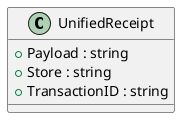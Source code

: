 @startuml
class UnifiedReceipt {
    + Payload : string
    + Store : string
    + TransactionID : string
}
@enduml
